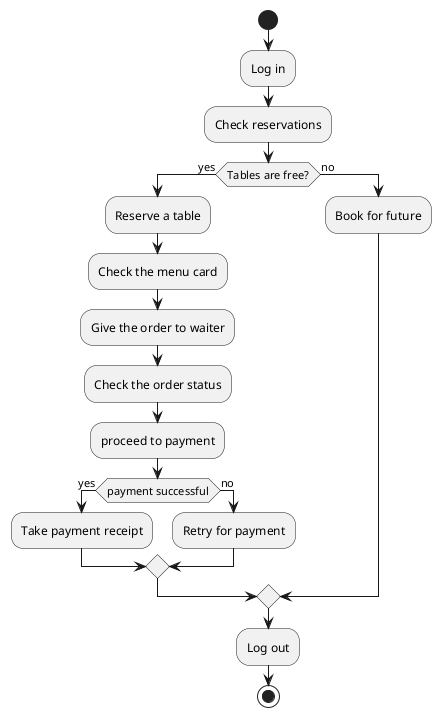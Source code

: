 @startuml
start
:Log in;
:Check reservations;
if (Tables are free?) then (yes)
    :Reserve a table;
    :Check the menu card;
    :Give the order to waiter;
    :Check the order status;
    :proceed to payment;
    if(payment successful) then (yes)
        :Take payment receipt;
    else (no)
        :Retry for payment;
    endif
else (no)
    :Book for future;
endif

:Log out;
stop
@enduml